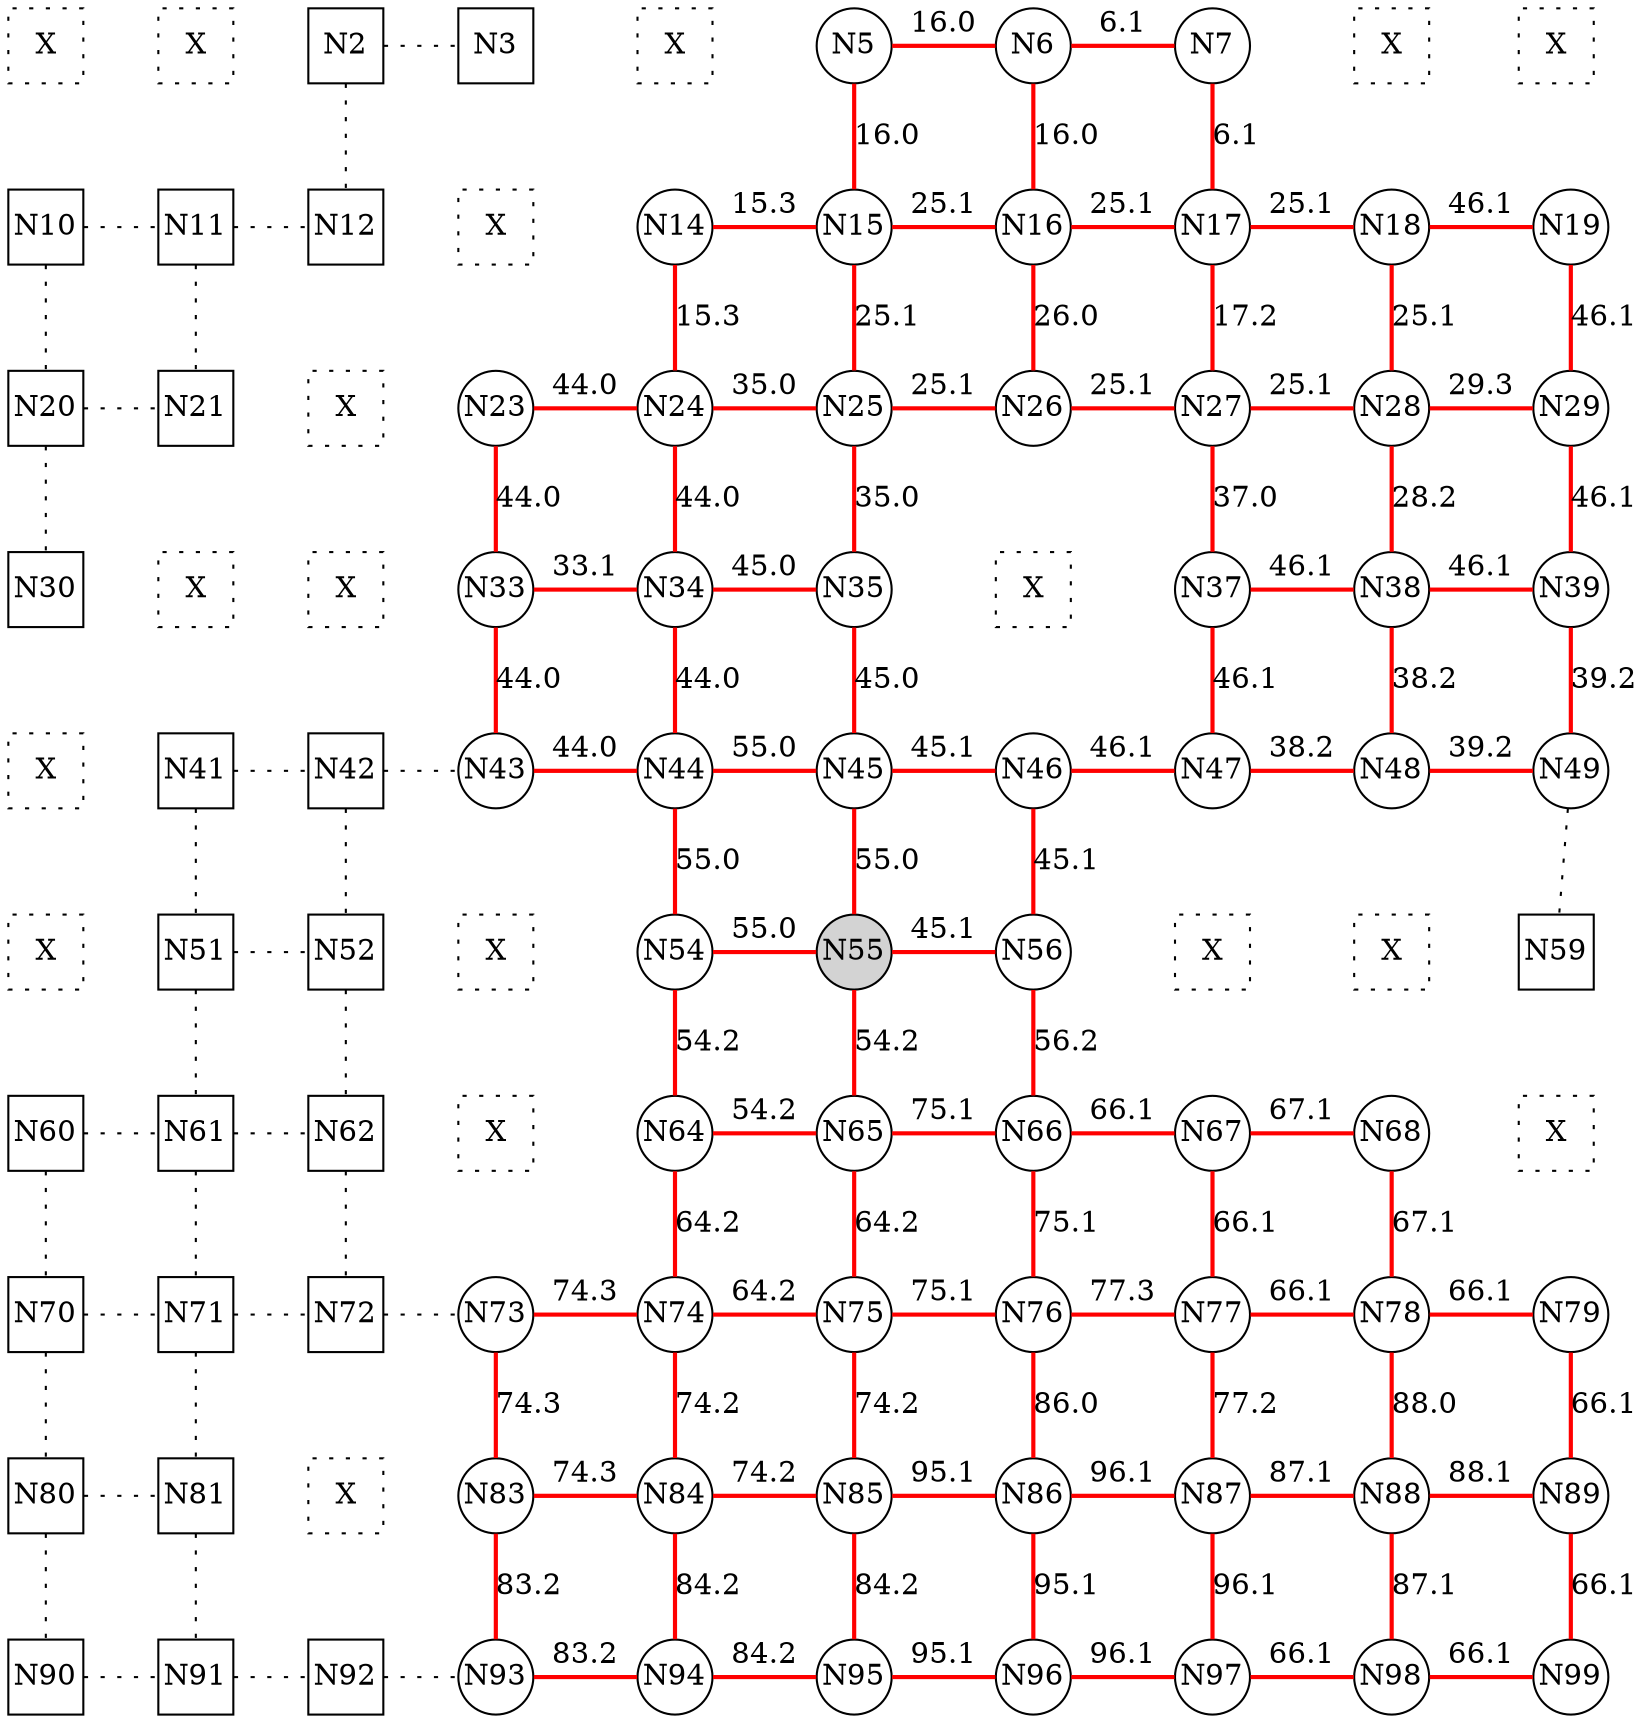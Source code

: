 
 digraph G { graph [layout=dot] 
 {rank=same; N0 [shape=square, style=dotted, fixedsize=true, label=X]; N1 [shape=square, style=dotted, fixedsize=true, label=X]; N2 [shape=square, fixedsize=true]; N3 [shape=square, fixedsize=true]; N4 [shape=square, style=dotted, fixedsize=true, label=X]; N5 [shape=circle, fixedsize=true]; N6 [shape=circle, fixedsize=true]; N7 [shape=circle, fixedsize=true]; N8 [shape=square, style=dotted, fixedsize=true, label=X]; N9 [shape=square, style=dotted, fixedsize=true, label=X];  }
 {rank=same; N10 [shape=square, fixedsize=true]; N11 [shape=square, fixedsize=true]; N12 [shape=square, fixedsize=true]; N13 [shape=square, style=dotted, fixedsize=true, label=X]; N14 [shape=circle, fixedsize=true]; N15 [shape=circle, fixedsize=true]; N16 [shape=circle, fixedsize=true]; N17 [shape=circle, fixedsize=true]; N18 [shape=circle, fixedsize=true]; N19 [shape=circle, fixedsize=true];  }
 {rank=same; N20 [shape=square, fixedsize=true]; N21 [shape=square, fixedsize=true]; N22 [shape=square, style=dotted, fixedsize=true, label=X]; N23 [shape=circle, fixedsize=true]; N24 [shape=circle, fixedsize=true]; N25 [shape=circle, fixedsize=true]; N26 [shape=circle, fixedsize=true]; N27 [shape=circle, fixedsize=true]; N28 [shape=circle, fixedsize=true]; N29 [shape=circle, fixedsize=true];  }
 {rank=same; N30 [shape=square, fixedsize=true]; N31 [shape=square, style=dotted, fixedsize=true, label=X]; N32 [shape=square, style=dotted, fixedsize=true, label=X]; N33 [shape=circle, fixedsize=true]; N34 [shape=circle, fixedsize=true]; N35 [shape=circle, fixedsize=true]; N36 [shape=square, style=dotted, fixedsize=true, label=X]; N37 [shape=circle, fixedsize=true]; N38 [shape=circle, fixedsize=true]; N39 [shape=circle, fixedsize=true];  }
 {rank=same; N40 [shape=square, style=dotted, fixedsize=true, label=X]; N41 [shape=square, fixedsize=true]; N42 [shape=square, fixedsize=true]; N43 [shape=circle, fixedsize=true]; N44 [shape=circle, fixedsize=true]; N45 [shape=circle, fixedsize=true]; N46 [shape=circle, fixedsize=true]; N47 [shape=circle, fixedsize=true]; N48 [shape=circle, fixedsize=true]; N49 [shape=circle, fixedsize=true];  }
 {rank=same; N50 [shape=square, style=dotted, fixedsize=true, label=X]; N51 [shape=square, fixedsize=true]; N52 [shape=square, fixedsize=true]; N53 [shape=square, style=dotted, fixedsize=true, label=X]; N54 [shape=circle, fixedsize=true]; N55 [shape=circle, style=filled, fixedsize=true]; N56 [shape=circle, fixedsize=true]; N57 [shape=square, style=dotted, fixedsize=true, label=X]; N58 [shape=square, style=dotted, fixedsize=true, label=X]; N59 [shape=square, fixedsize=true];  }
 {rank=same; N60 [shape=square, fixedsize=true]; N61 [shape=square, fixedsize=true]; N62 [shape=square, fixedsize=true]; N63 [shape=square, style=dotted, fixedsize=true, label=X]; N64 [shape=circle, fixedsize=true]; N65 [shape=circle, fixedsize=true]; N66 [shape=circle, fixedsize=true]; N67 [shape=circle, fixedsize=true]; N68 [shape=circle, fixedsize=true]; N69 [shape=square, style=dotted, fixedsize=true, label=X];  }
 {rank=same; N70 [shape=square, fixedsize=true]; N71 [shape=square, fixedsize=true]; N72 [shape=square, fixedsize=true]; N73 [shape=circle, fixedsize=true]; N74 [shape=circle, fixedsize=true]; N75 [shape=circle, fixedsize=true]; N76 [shape=circle, fixedsize=true]; N77 [shape=circle, fixedsize=true]; N78 [shape=circle, fixedsize=true]; N79 [shape=circle, fixedsize=true];  }
 {rank=same; N80 [shape=square, fixedsize=true]; N81 [shape=square, fixedsize=true]; N82 [shape=square, style=dotted, fixedsize=true, label=X]; N83 [shape=circle, fixedsize=true]; N84 [shape=circle, fixedsize=true]; N85 [shape=circle, fixedsize=true]; N86 [shape=circle, fixedsize=true]; N87 [shape=circle, fixedsize=true]; N88 [shape=circle, fixedsize=true]; N89 [shape=circle, fixedsize=true];  }
 {rank=same; N90 [shape=square, fixedsize=true]; N91 [shape=square, fixedsize=true]; N92 [shape=square, fixedsize=true]; N93 [shape=circle, fixedsize=true]; N94 [shape=circle, fixedsize=true]; N95 [shape=circle, fixedsize=true]; N96 [shape=circle, fixedsize=true]; N97 [shape=circle, fixedsize=true]; N98 [shape=circle, fixedsize=true]; N99 [shape=circle, fixedsize=true];  }
N0->N1 [dir=none, style=invis, label=" "]
N1->N2 [dir=none, style=invis, label=" "]
N2->N3 [dir=none, style=dotted, label=""]
N3->N4 [dir=none, style=invis, label=" "]
N4->N5 [dir=none, style=invis, label=" "]
N5->N6 [dir=none, color=red, style=bold, label="16.0"]
N6->N7 [dir=none, color=red, style=bold, label="6.1"]
N7->N8 [dir=none, style=invis, label=" "]
N8->N9 [dir=none, style=invis, label=" "]
N10->N11 [dir=none, style=dotted, label=""]
N11->N12 [dir=none, style=dotted, label=""]
N12->N13 [dir=none, style=invis, label=" "]
N13->N14 [dir=none, style=invis, label=" "]
N14->N15 [dir=none, color=red, style=bold, label="15.3"]
N15->N16 [dir=none, color=red, style=bold, label="25.1"]
N16->N17 [dir=none, color=red, style=bold, label="25.1"]
N17->N18 [dir=none, color=red, style=bold, label="25.1"]
N18->N19 [dir=none, color=red, style=bold, label="46.1"]
N20->N21 [dir=none, style=dotted, label=""]
N21->N22 [dir=none, style=invis, label=" "]
N22->N23 [dir=none, style=invis, label=" "]
N23->N24 [dir=none, color=red, style=bold, label="44.0"]
N24->N25 [dir=none, color=red, style=bold, label="35.0"]
N25->N26 [dir=none, color=red, style=bold, label="25.1"]
N26->N27 [dir=none, color=red, style=bold, label="25.1"]
N27->N28 [dir=none, color=red, style=bold, label="25.1"]
N28->N29 [dir=none, color=red, style=bold, label="29.3"]
N30->N31 [dir=none, style=invis, label=" "]
N31->N32 [dir=none, style=invis, label=" "]
N32->N33 [dir=none, style=invis, label=" "]
N33->N34 [dir=none, color=red, style=bold, label="33.1"]
N34->N35 [dir=none, color=red, style=bold, label="45.0"]
N35->N36 [dir=none, style=invis, label=" "]
N36->N37 [dir=none, style=invis, label=" "]
N37->N38 [dir=none, color=red, style=bold, label="46.1"]
N38->N39 [dir=none, color=red, style=bold, label="46.1"]
N40->N41 [dir=none, style=invis, label=" "]
N41->N42 [dir=none, style=dotted, label=""]
N42->N43 [dir=none, style=dotted, label=""]
N43->N44 [dir=none, color=red, style=bold, label="44.0"]
N44->N45 [dir=none, color=red, style=bold, label="55.0"]
N45->N46 [dir=none, color=red, style=bold, label="45.1"]
N46->N47 [dir=none, color=red, style=bold, label="46.1"]
N47->N48 [dir=none, color=red, style=bold, label="38.2"]
N48->N49 [dir=none, color=red, style=bold, label="39.2"]
N50->N51 [dir=none, style=invis, label=" "]
N51->N52 [dir=none, style=dotted, label=""]
N52->N53 [dir=none, style=invis, label=" "]
N53->N54 [dir=none, style=invis, label=" "]
N54->N55 [dir=none, color=red, style=bold, label="55.0"]
N55->N56 [dir=none, color=red, style=bold, label="45.1"]
N56->N57 [dir=none, style=invis, label=" "]
N57->N58 [dir=none, style=invis, label=" "]
N58->N59 [dir=none, style=invis, label=" "]
N60->N61 [dir=none, style=dotted, label=""]
N61->N62 [dir=none, style=dotted, label=""]
N62->N63 [dir=none, style=invis, label=" "]
N63->N64 [dir=none, style=invis, label=" "]
N64->N65 [dir=none, color=red, style=bold, label="54.2"]
N65->N66 [dir=none, color=red, style=bold, label="75.1"]
N66->N67 [dir=none, color=red, style=bold, label="66.1"]
N67->N68 [dir=none, color=red, style=bold, label="67.1"]
N68->N69 [dir=none, style=invis, label=" "]
N70->N71 [dir=none, style=dotted, label=""]
N71->N72 [dir=none, style=dotted, label=""]
N72->N73 [dir=none, style=dotted, label=""]
N73->N74 [dir=none, color=red, style=bold, label="74.3"]
N74->N75 [dir=none, color=red, style=bold, label="64.2"]
N75->N76 [dir=none, color=red, style=bold, label="75.1"]
N76->N77 [dir=none, color=red, style=bold, label="77.3"]
N77->N78 [dir=none, color=red, style=bold, label="66.1"]
N78->N79 [dir=none, color=red, style=bold, label="66.1"]
N80->N81 [dir=none, style=dotted, label=""]
N81->N82 [dir=none, style=invis, label=" "]
N82->N83 [dir=none, style=invis, label=" "]
N83->N84 [dir=none, color=red, style=bold, label="74.3"]
N84->N85 [dir=none, color=red, style=bold, label="74.2"]
N85->N86 [dir=none, color=red, style=bold, label="95.1"]
N86->N87 [dir=none, color=red, style=bold, label="96.1"]
N87->N88 [dir=none, color=red, style=bold, label="87.1"]
N88->N89 [dir=none, color=red, style=bold, label="88.1"]
N90->N91 [dir=none, style=dotted, label=""]
N91->N92 [dir=none, style=dotted, label=""]
N92->N93 [dir=none, style=dotted, label=""]
N93->N94 [dir=none, color=red, style=bold, label="83.2"]
N94->N95 [dir=none, color=red, style=bold, label="84.2"]
N95->N96 [dir=none, color=red, style=bold, label="95.1"]
N96->N97 [dir=none, color=red, style=bold, label="96.1"]
N97->N98 [dir=none, color=red, style=bold, label="66.1"]
N98->N99 [dir=none, color=red, style=bold, label="66.1"]
N0->N10 [dir=none, style=invis, label=" "]
N10->N20 [dir=none, style=dotted, label=""]
N20->N30 [dir=none, style=dotted, label=""]
N30->N40 [dir=none, style=invis, label=" "]
N40->N50 [dir=none, style=invis, label=" "]
N50->N60 [dir=none, style=invis, label=" "]
N60->N70 [dir=none, style=dotted, label=""]
N70->N80 [dir=none, style=dotted, label=""]
N80->N90 [dir=none, style=dotted, label=""]
N1->N11 [dir=none, style=invis, label=" "]
N11->N21 [dir=none, style=dotted, label=""]
N21->N31 [dir=none, style=invis, label=" "]
N31->N41 [dir=none, style=invis, label=" "]
N41->N51 [dir=none, style=dotted, label=""]
N51->N61 [dir=none, style=dotted, label=""]
N61->N71 [dir=none, style=dotted, label=""]
N71->N81 [dir=none, style=dotted, label=""]
N81->N91 [dir=none, style=dotted, label=""]
N2->N12 [dir=none, style=dotted, label=""]
N12->N22 [dir=none, style=invis, label=" "]
N22->N32 [dir=none, style=invis, label=" "]
N32->N42 [dir=none, style=invis, label=" "]
N42->N52 [dir=none, style=dotted, label=""]
N52->N62 [dir=none, style=dotted, label=""]
N62->N72 [dir=none, style=dotted, label=""]
N72->N82 [dir=none, style=invis, label=" "]
N82->N92 [dir=none, style=invis, label=" "]
N3->N13 [dir=none, style=invis, label=" "]
N13->N23 [dir=none, style=invis, label=" "]
N23->N33 [dir=none, color=red, style=bold, label="44.0"]
N33->N43 [dir=none, color=red, style=bold, label="44.0"]
N43->N53 [dir=none, style=invis, label=" "]
N53->N63 [dir=none, style=invis, label=" "]
N63->N73 [dir=none, style=invis, label=" "]
N73->N83 [dir=none, color=red, style=bold, label="74.3"]
N83->N93 [dir=none, color=red, style=bold, label="83.2"]
N4->N14 [dir=none, style=invis, label=" "]
N14->N24 [dir=none, color=red, style=bold, label="15.3"]
N24->N34 [dir=none, color=red, style=bold, label="44.0"]
N34->N44 [dir=none, color=red, style=bold, label="44.0"]
N44->N54 [dir=none, color=red, style=bold, label="55.0"]
N54->N64 [dir=none, color=red, style=bold, label="54.2"]
N64->N74 [dir=none, color=red, style=bold, label="64.2"]
N74->N84 [dir=none, color=red, style=bold, label="74.2"]
N84->N94 [dir=none, color=red, style=bold, label="84.2"]
N5->N15 [dir=none, color=red, style=bold, label="16.0"]
N15->N25 [dir=none, color=red, style=bold, label="25.1"]
N25->N35 [dir=none, color=red, style=bold, label="35.0"]
N35->N45 [dir=none, color=red, style=bold, label="45.0"]
N45->N55 [dir=none, color=red, style=bold, label="55.0"]
N55->N65 [dir=none, color=red, style=bold, label="54.2"]
N65->N75 [dir=none, color=red, style=bold, label="64.2"]
N75->N85 [dir=none, color=red, style=bold, label="74.2"]
N85->N95 [dir=none, color=red, style=bold, label="84.2"]
N6->N16 [dir=none, color=red, style=bold, label="16.0"]
N16->N26 [dir=none, color=red, style=bold, label="26.0"]
N26->N36 [dir=none, style=invis, label=" "]
N36->N46 [dir=none, style=invis, label=" "]
N46->N56 [dir=none, color=red, style=bold, label="45.1"]
N56->N66 [dir=none, color=red, style=bold, label="56.2"]
N66->N76 [dir=none, color=red, style=bold, label="75.1"]
N76->N86 [dir=none, color=red, style=bold, label="86.0"]
N86->N96 [dir=none, color=red, style=bold, label="95.1"]
N7->N17 [dir=none, color=red, style=bold, label="6.1"]
N17->N27 [dir=none, color=red, style=bold, label="17.2"]
N27->N37 [dir=none, color=red, style=bold, label="37.0"]
N37->N47 [dir=none, color=red, style=bold, label="46.1"]
N47->N57 [dir=none, style=invis, label=" "]
N57->N67 [dir=none, style=invis, label=" "]
N67->N77 [dir=none, color=red, style=bold, label="66.1"]
N77->N87 [dir=none, color=red, style=bold, label="77.2"]
N87->N97 [dir=none, color=red, style=bold, label="96.1"]
N8->N18 [dir=none, style=invis, label=" "]
N18->N28 [dir=none, color=red, style=bold, label="25.1"]
N28->N38 [dir=none, color=red, style=bold, label="28.2"]
N38->N48 [dir=none, color=red, style=bold, label="38.2"]
N48->N58 [dir=none, style=invis, label=" "]
N58->N68 [dir=none, style=invis, label=" "]
N68->N78 [dir=none, color=red, style=bold, label="67.1"]
N78->N88 [dir=none, color=red, style=bold, label="88.0"]
N88->N98 [dir=none, color=red, style=bold, label="87.1"]
N9->N19 [dir=none, style=invis, label=" "]
N19->N29 [dir=none, color=red, style=bold, label="46.1"]
N29->N39 [dir=none, color=red, style=bold, label="46.1"]
N39->N49 [dir=none, color=red, style=bold, label="39.2"]
N49->N59 [dir=none, style=dotted, label=""]
N59->N69 [dir=none, style=invis, label=" "]
N69->N79 [dir=none, style=invis, label=" "]
N79->N89 [dir=none, color=red, style=bold, label="66.1"]
N89->N99 [dir=none, color=red, style=bold, label="66.1"]
 }